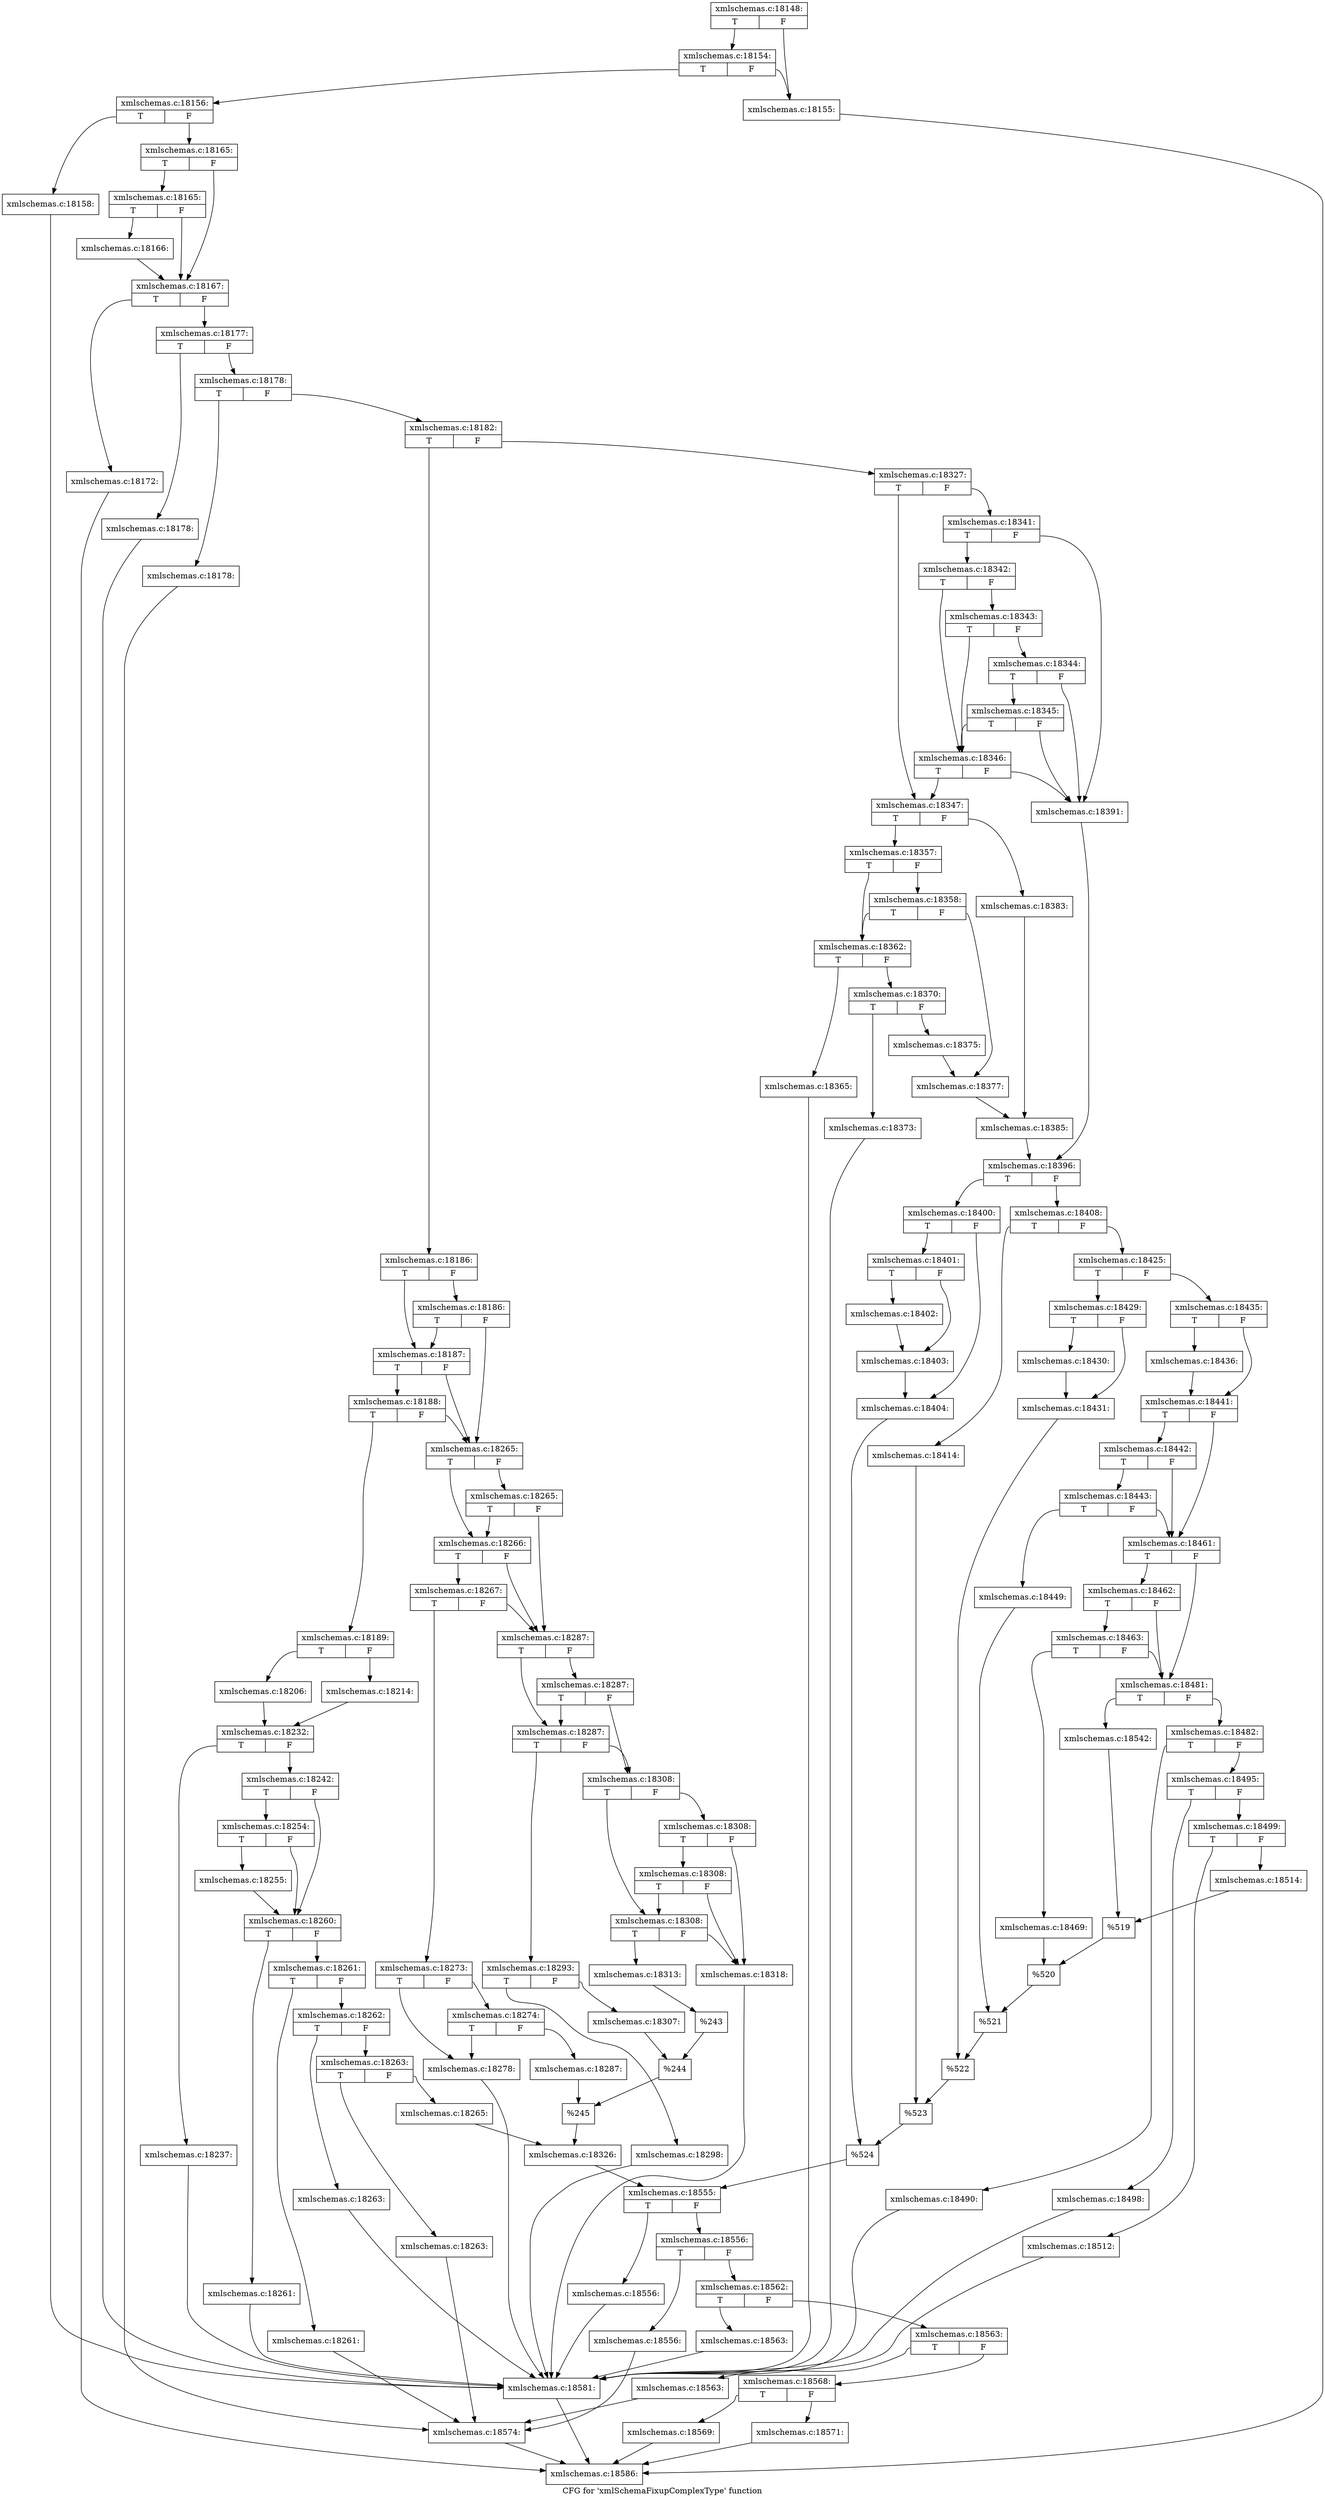 digraph "CFG for 'xmlSchemaFixupComplexType' function" {
	label="CFG for 'xmlSchemaFixupComplexType' function";

	Node0x525f700 [shape=record,label="{xmlschemas.c:18148:|{<s0>T|<s1>F}}"];
	Node0x525f700:s0 -> Node0x5260e20;
	Node0x525f700:s1 -> Node0x5260d80;
	Node0x5260e20 [shape=record,label="{xmlschemas.c:18154:|{<s0>T|<s1>F}}"];
	Node0x5260e20:s0 -> Node0x5260dd0;
	Node0x5260e20:s1 -> Node0x5260d80;
	Node0x5260d80 [shape=record,label="{xmlschemas.c:18155:}"];
	Node0x5260d80 -> Node0x5258260;
	Node0x5260dd0 [shape=record,label="{xmlschemas.c:18156:|{<s0>T|<s1>F}}"];
	Node0x5260dd0:s0 -> Node0x5261960;
	Node0x5260dd0:s1 -> Node0x52619b0;
	Node0x5261960 [shape=record,label="{xmlschemas.c:18158:}"];
	Node0x5261960 -> Node0x5262810;
	Node0x52619b0 [shape=record,label="{xmlschemas.c:18165:|{<s0>T|<s1>F}}"];
	Node0x52619b0:s0 -> Node0x5262a90;
	Node0x52619b0:s1 -> Node0x5262a40;
	Node0x5262a90 [shape=record,label="{xmlschemas.c:18165:|{<s0>T|<s1>F}}"];
	Node0x5262a90:s0 -> Node0x52629f0;
	Node0x5262a90:s1 -> Node0x5262a40;
	Node0x52629f0 [shape=record,label="{xmlschemas.c:18166:}"];
	Node0x52629f0 -> Node0x5262a40;
	Node0x5262a40 [shape=record,label="{xmlschemas.c:18167:|{<s0>T|<s1>F}}"];
	Node0x5262a40:s0 -> Node0x5263470;
	Node0x5262a40:s1 -> Node0x52634c0;
	Node0x5263470 [shape=record,label="{xmlschemas.c:18172:}"];
	Node0x5263470 -> Node0x5258260;
	Node0x52634c0 [shape=record,label="{xmlschemas.c:18177:|{<s0>T|<s1>F}}"];
	Node0x52634c0:s0 -> Node0x5264390;
	Node0x52634c0:s1 -> Node0x5264790;
	Node0x5264390 [shape=record,label="{xmlschemas.c:18178:}"];
	Node0x5264390 -> Node0x5262810;
	Node0x5264790 [shape=record,label="{xmlschemas.c:18178:|{<s0>T|<s1>F}}"];
	Node0x5264790:s0 -> Node0x52649b0;
	Node0x5264790:s1 -> Node0x5264a00;
	Node0x52649b0 [shape=record,label="{xmlschemas.c:18178:}"];
	Node0x52649b0 -> Node0x5264c20;
	Node0x5264a00 [shape=record,label="{xmlschemas.c:18182:|{<s0>T|<s1>F}}"];
	Node0x5264a00:s0 -> Node0x5264c70;
	Node0x5264a00:s1 -> Node0x5264d10;
	Node0x5264c70 [shape=record,label="{xmlschemas.c:18186:|{<s0>T|<s1>F}}"];
	Node0x5264c70:s0 -> Node0x5265170;
	Node0x5264c70:s1 -> Node0x52651c0;
	Node0x52651c0 [shape=record,label="{xmlschemas.c:18186:|{<s0>T|<s1>F}}"];
	Node0x52651c0:s0 -> Node0x5265170;
	Node0x52651c0:s1 -> Node0x52650d0;
	Node0x5265170 [shape=record,label="{xmlschemas.c:18187:|{<s0>T|<s1>F}}"];
	Node0x5265170:s0 -> Node0x5265120;
	Node0x5265170:s1 -> Node0x52650d0;
	Node0x5265120 [shape=record,label="{xmlschemas.c:18188:|{<s0>T|<s1>F}}"];
	Node0x5265120:s0 -> Node0x5265030;
	Node0x5265120:s1 -> Node0x52650d0;
	Node0x5265030 [shape=record,label="{xmlschemas.c:18189:|{<s0>T|<s1>F}}"];
	Node0x5265030:s0 -> Node0x52662e0;
	Node0x5265030:s1 -> Node0x5266380;
	Node0x52662e0 [shape=record,label="{xmlschemas.c:18206:}"];
	Node0x52662e0 -> Node0x5266330;
	Node0x5266380 [shape=record,label="{xmlschemas.c:18214:}"];
	Node0x5266380 -> Node0x5266330;
	Node0x5266330 [shape=record,label="{xmlschemas.c:18232:|{<s0>T|<s1>F}}"];
	Node0x5266330:s0 -> Node0x5267980;
	Node0x5266330:s1 -> Node0x52679d0;
	Node0x5267980 [shape=record,label="{xmlschemas.c:18237:}"];
	Node0x5267980 -> Node0x5262810;
	Node0x52679d0 [shape=record,label="{xmlschemas.c:18242:|{<s0>T|<s1>F}}"];
	Node0x52679d0:s0 -> Node0x5269180;
	Node0x52679d0:s1 -> Node0x5269130;
	Node0x5269180 [shape=record,label="{xmlschemas.c:18254:|{<s0>T|<s1>F}}"];
	Node0x5269180:s0 -> Node0x52690e0;
	Node0x5269180:s1 -> Node0x5269130;
	Node0x52690e0 [shape=record,label="{xmlschemas.c:18255:}"];
	Node0x52690e0 -> Node0x5269130;
	Node0x5269130 [shape=record,label="{xmlschemas.c:18260:|{<s0>T|<s1>F}}"];
	Node0x5269130:s0 -> Node0x5269d40;
	Node0x5269130:s1 -> Node0x5269d90;
	Node0x5269d40 [shape=record,label="{xmlschemas.c:18261:}"];
	Node0x5269d40 -> Node0x5262810;
	Node0x5269d90 [shape=record,label="{xmlschemas.c:18261:|{<s0>T|<s1>F}}"];
	Node0x5269d90:s0 -> Node0x526a010;
	Node0x5269d90:s1 -> Node0x526a060;
	Node0x526a010 [shape=record,label="{xmlschemas.c:18261:}"];
	Node0x526a010 -> Node0x5264c20;
	Node0x526a060 [shape=record,label="{xmlschemas.c:18262:|{<s0>T|<s1>F}}"];
	Node0x526a060:s0 -> Node0x526a5b0;
	Node0x526a060:s1 -> Node0x526a600;
	Node0x526a5b0 [shape=record,label="{xmlschemas.c:18263:}"];
	Node0x526a5b0 -> Node0x5262810;
	Node0x526a600 [shape=record,label="{xmlschemas.c:18263:|{<s0>T|<s1>F}}"];
	Node0x526a600:s0 -> Node0x526a880;
	Node0x526a600:s1 -> Node0x526a8d0;
	Node0x526a880 [shape=record,label="{xmlschemas.c:18263:}"];
	Node0x526a880 -> Node0x5264c20;
	Node0x526a8d0 [shape=record,label="{xmlschemas.c:18265:}"];
	Node0x526a8d0 -> Node0x5265080;
	Node0x52650d0 [shape=record,label="{xmlschemas.c:18265:|{<s0>T|<s1>F}}"];
	Node0x52650d0:s0 -> Node0x526adb0;
	Node0x52650d0:s1 -> Node0x526ae30;
	Node0x526ae30 [shape=record,label="{xmlschemas.c:18265:|{<s0>T|<s1>F}}"];
	Node0x526ae30:s0 -> Node0x526adb0;
	Node0x526ae30:s1 -> Node0x526ace0;
	Node0x526adb0 [shape=record,label="{xmlschemas.c:18266:|{<s0>T|<s1>F}}"];
	Node0x526adb0:s0 -> Node0x526ad30;
	Node0x526adb0:s1 -> Node0x526ace0;
	Node0x526ad30 [shape=record,label="{xmlschemas.c:18267:|{<s0>T|<s1>F}}"];
	Node0x526ad30:s0 -> Node0x526ac40;
	Node0x526ad30:s1 -> Node0x526ace0;
	Node0x526ac40 [shape=record,label="{xmlschemas.c:18273:|{<s0>T|<s1>F}}"];
	Node0x526ac40:s0 -> Node0x526ba70;
	Node0x526ac40:s1 -> Node0x526bb10;
	Node0x526bb10 [shape=record,label="{xmlschemas.c:18274:|{<s0>T|<s1>F}}"];
	Node0x526bb10:s0 -> Node0x526ba70;
	Node0x526bb10:s1 -> Node0x526bac0;
	Node0x526ba70 [shape=record,label="{xmlschemas.c:18278:}"];
	Node0x526ba70 -> Node0x5262810;
	Node0x526bac0 [shape=record,label="{xmlschemas.c:18287:}"];
	Node0x526bac0 -> Node0x526ac90;
	Node0x526ace0 [shape=record,label="{xmlschemas.c:18287:|{<s0>T|<s1>F}}"];
	Node0x526ace0:s0 -> Node0x526cdf0;
	Node0x526ace0:s1 -> Node0x526ce70;
	Node0x526ce70 [shape=record,label="{xmlschemas.c:18287:|{<s0>T|<s1>F}}"];
	Node0x526ce70:s0 -> Node0x526cdf0;
	Node0x526ce70:s1 -> Node0x526cda0;
	Node0x526cdf0 [shape=record,label="{xmlschemas.c:18287:|{<s0>T|<s1>F}}"];
	Node0x526cdf0:s0 -> Node0x526cd00;
	Node0x526cdf0:s1 -> Node0x526cda0;
	Node0x526cd00 [shape=record,label="{xmlschemas.c:18293:|{<s0>T|<s1>F}}"];
	Node0x526cd00:s0 -> Node0x526d780;
	Node0x526cd00:s1 -> Node0x526d7d0;
	Node0x526d780 [shape=record,label="{xmlschemas.c:18298:}"];
	Node0x526d780 -> Node0x5262810;
	Node0x526d7d0 [shape=record,label="{xmlschemas.c:18307:}"];
	Node0x526d7d0 -> Node0x526cd50;
	Node0x526cda0 [shape=record,label="{xmlschemas.c:18308:|{<s0>T|<s1>F}}"];
	Node0x526cda0:s0 -> Node0x526ea40;
	Node0x526cda0:s1 -> Node0x526eac0;
	Node0x526eac0 [shape=record,label="{xmlschemas.c:18308:|{<s0>T|<s1>F}}"];
	Node0x526eac0:s0 -> Node0x526ee10;
	Node0x526eac0:s1 -> Node0x526e9f0;
	Node0x526ee10 [shape=record,label="{xmlschemas.c:18308:|{<s0>T|<s1>F}}"];
	Node0x526ee10:s0 -> Node0x526ea40;
	Node0x526ee10:s1 -> Node0x526e9f0;
	Node0x526ea40 [shape=record,label="{xmlschemas.c:18308:|{<s0>T|<s1>F}}"];
	Node0x526ea40:s0 -> Node0x526e950;
	Node0x526ea40:s1 -> Node0x526e9f0;
	Node0x526e950 [shape=record,label="{xmlschemas.c:18313:}"];
	Node0x526e950 -> Node0x526e9a0;
	Node0x526e9f0 [shape=record,label="{xmlschemas.c:18318:}"];
	Node0x526e9f0 -> Node0x5262810;
	Node0x526e9a0 [shape=record,label="{%243}"];
	Node0x526e9a0 -> Node0x526cd50;
	Node0x526cd50 [shape=record,label="{%244}"];
	Node0x526cd50 -> Node0x526ac90;
	Node0x526ac90 [shape=record,label="{%245}"];
	Node0x526ac90 -> Node0x5265080;
	Node0x5265080 [shape=record,label="{xmlschemas.c:18326:}"];
	Node0x5265080 -> Node0x5264cc0;
	Node0x5264d10 [shape=record,label="{xmlschemas.c:18327:|{<s0>T|<s1>F}}"];
	Node0x5264d10:s0 -> Node0x5270f90;
	Node0x5264d10:s1 -> Node0x5271080;
	Node0x5271080 [shape=record,label="{xmlschemas.c:18341:|{<s0>T|<s1>F}}"];
	Node0x5271080:s0 -> Node0x52713e0;
	Node0x5271080:s1 -> Node0x5271030;
	Node0x52713e0 [shape=record,label="{xmlschemas.c:18342:|{<s0>T|<s1>F}}"];
	Node0x52713e0:s0 -> Node0x5271390;
	Node0x52713e0:s1 -> Node0x5271810;
	Node0x5271810 [shape=record,label="{xmlschemas.c:18343:|{<s0>T|<s1>F}}"];
	Node0x5271810:s0 -> Node0x5271390;
	Node0x5271810:s1 -> Node0x5271790;
	Node0x5271790 [shape=record,label="{xmlschemas.c:18344:|{<s0>T|<s1>F}}"];
	Node0x5271790:s0 -> Node0x5272150;
	Node0x5271790:s1 -> Node0x5271030;
	Node0x5272150 [shape=record,label="{xmlschemas.c:18345:|{<s0>T|<s1>F}}"];
	Node0x5272150:s0 -> Node0x5271390;
	Node0x5272150:s1 -> Node0x5271030;
	Node0x5271390 [shape=record,label="{xmlschemas.c:18346:|{<s0>T|<s1>F}}"];
	Node0x5271390:s0 -> Node0x5270f90;
	Node0x5271390:s1 -> Node0x5271030;
	Node0x5270f90 [shape=record,label="{xmlschemas.c:18347:|{<s0>T|<s1>F}}"];
	Node0x5270f90:s0 -> Node0x5272f00;
	Node0x5270f90:s1 -> Node0x5272fa0;
	Node0x5272f00 [shape=record,label="{xmlschemas.c:18357:|{<s0>T|<s1>F}}"];
	Node0x5272f00:s0 -> Node0x5273450;
	Node0x5272f00:s1 -> Node0x52734f0;
	Node0x52734f0 [shape=record,label="{xmlschemas.c:18358:|{<s0>T|<s1>F}}"];
	Node0x52734f0:s0 -> Node0x5273450;
	Node0x52734f0:s1 -> Node0x52734a0;
	Node0x5273450 [shape=record,label="{xmlschemas.c:18362:|{<s0>T|<s1>F}}"];
	Node0x5273450:s0 -> Node0x5274170;
	Node0x5273450:s1 -> Node0x52741c0;
	Node0x5274170 [shape=record,label="{xmlschemas.c:18365:}"];
	Node0x5274170 -> Node0x5262810;
	Node0x52741c0 [shape=record,label="{xmlschemas.c:18370:|{<s0>T|<s1>F}}"];
	Node0x52741c0:s0 -> Node0x5274d50;
	Node0x52741c0:s1 -> Node0x5274da0;
	Node0x5274d50 [shape=record,label="{xmlschemas.c:18373:}"];
	Node0x5274d50 -> Node0x5262810;
	Node0x5274da0 [shape=record,label="{xmlschemas.c:18375:}"];
	Node0x5274da0 -> Node0x52734a0;
	Node0x52734a0 [shape=record,label="{xmlschemas.c:18377:}"];
	Node0x52734a0 -> Node0x5272f50;
	Node0x5272fa0 [shape=record,label="{xmlschemas.c:18383:}"];
	Node0x5272fa0 -> Node0x5272f50;
	Node0x5272f50 [shape=record,label="{xmlschemas.c:18385:}"];
	Node0x5272f50 -> Node0x5270fe0;
	Node0x5271030 [shape=record,label="{xmlschemas.c:18391:}"];
	Node0x5271030 -> Node0x5270fe0;
	Node0x5270fe0 [shape=record,label="{xmlschemas.c:18396:|{<s0>T|<s1>F}}"];
	Node0x5270fe0:s0 -> Node0x5276310;
	Node0x5270fe0:s1 -> Node0x52763b0;
	Node0x5276310 [shape=record,label="{xmlschemas.c:18400:|{<s0>T|<s1>F}}"];
	Node0x5276310:s0 -> Node0x5276830;
	Node0x5276310:s1 -> Node0x5276880;
	Node0x5276830 [shape=record,label="{xmlschemas.c:18401:|{<s0>T|<s1>F}}"];
	Node0x5276830:s0 -> Node0x5276d70;
	Node0x5276830:s1 -> Node0x5276dc0;
	Node0x5276d70 [shape=record,label="{xmlschemas.c:18402:}"];
	Node0x5276d70 -> Node0x5276dc0;
	Node0x5276dc0 [shape=record,label="{xmlschemas.c:18403:}"];
	Node0x5276dc0 -> Node0x5276880;
	Node0x5276880 [shape=record,label="{xmlschemas.c:18404:}"];
	Node0x5276880 -> Node0x5276360;
	Node0x52763b0 [shape=record,label="{xmlschemas.c:18408:|{<s0>T|<s1>F}}"];
	Node0x52763b0:s0 -> Node0x52776f0;
	Node0x52763b0:s1 -> Node0x5277790;
	Node0x52776f0 [shape=record,label="{xmlschemas.c:18414:}"];
	Node0x52776f0 -> Node0x5277740;
	Node0x5277790 [shape=record,label="{xmlschemas.c:18425:|{<s0>T|<s1>F}}"];
	Node0x5277790:s0 -> Node0x5278850;
	Node0x5277790:s1 -> Node0x52788f0;
	Node0x5278850 [shape=record,label="{xmlschemas.c:18429:|{<s0>T|<s1>F}}"];
	Node0x5278850:s0 -> Node0x5278de0;
	Node0x5278850:s1 -> Node0x5278e30;
	Node0x5278de0 [shape=record,label="{xmlschemas.c:18430:}"];
	Node0x5278de0 -> Node0x5278e30;
	Node0x5278e30 [shape=record,label="{xmlschemas.c:18431:}"];
	Node0x5278e30 -> Node0x52788a0;
	Node0x52788f0 [shape=record,label="{xmlschemas.c:18435:|{<s0>T|<s1>F}}"];
	Node0x52788f0:s0 -> Node0x5279670;
	Node0x52788f0:s1 -> Node0x52796c0;
	Node0x5279670 [shape=record,label="{xmlschemas.c:18436:}"];
	Node0x5279670 -> Node0x52796c0;
	Node0x52796c0 [shape=record,label="{xmlschemas.c:18441:|{<s0>T|<s1>F}}"];
	Node0x52796c0:s0 -> Node0x5279fa0;
	Node0x52796c0:s1 -> Node0x5279ed0;
	Node0x5279fa0 [shape=record,label="{xmlschemas.c:18442:|{<s0>T|<s1>F}}"];
	Node0x5279fa0:s0 -> Node0x5279f20;
	Node0x5279fa0:s1 -> Node0x5279ed0;
	Node0x5279f20 [shape=record,label="{xmlschemas.c:18443:|{<s0>T|<s1>F}}"];
	Node0x5279f20:s0 -> Node0x5279e30;
	Node0x5279f20:s1 -> Node0x5279ed0;
	Node0x5279e30 [shape=record,label="{xmlschemas.c:18449:}"];
	Node0x5279e30 -> Node0x5279e80;
	Node0x5279ed0 [shape=record,label="{xmlschemas.c:18461:|{<s0>T|<s1>F}}"];
	Node0x5279ed0:s0 -> Node0x527b870;
	Node0x5279ed0:s1 -> Node0x527b7a0;
	Node0x527b870 [shape=record,label="{xmlschemas.c:18462:|{<s0>T|<s1>F}}"];
	Node0x527b870:s0 -> Node0x527b7f0;
	Node0x527b870:s1 -> Node0x527b7a0;
	Node0x527b7f0 [shape=record,label="{xmlschemas.c:18463:|{<s0>T|<s1>F}}"];
	Node0x527b7f0:s0 -> Node0x527b700;
	Node0x527b7f0:s1 -> Node0x527b7a0;
	Node0x527b700 [shape=record,label="{xmlschemas.c:18469:}"];
	Node0x527b700 -> Node0x527b750;
	Node0x527b7a0 [shape=record,label="{xmlschemas.c:18481:|{<s0>T|<s1>F}}"];
	Node0x527b7a0:s0 -> Node0x527d080;
	Node0x527b7a0:s1 -> Node0x527cfe0;
	Node0x527cfe0 [shape=record,label="{xmlschemas.c:18482:|{<s0>T|<s1>F}}"];
	Node0x527cfe0:s0 -> Node0x527ddb0;
	Node0x527cfe0:s1 -> Node0x527de00;
	Node0x527ddb0 [shape=record,label="{xmlschemas.c:18490:}"];
	Node0x527ddb0 -> Node0x5262810;
	Node0x527de00 [shape=record,label="{xmlschemas.c:18495:|{<s0>T|<s1>F}}"];
	Node0x527de00:s0 -> Node0x527e990;
	Node0x527de00:s1 -> Node0x527e9e0;
	Node0x527e990 [shape=record,label="{xmlschemas.c:18498:}"];
	Node0x527e990 -> Node0x5262810;
	Node0x527e9e0 [shape=record,label="{xmlschemas.c:18499:|{<s0>T|<s1>F}}"];
	Node0x527e9e0:s0 -> Node0x527ffe0;
	Node0x527e9e0:s1 -> Node0x5280030;
	Node0x527ffe0 [shape=record,label="{xmlschemas.c:18512:}"];
	Node0x527ffe0 -> Node0x5262810;
	Node0x5280030 [shape=record,label="{xmlschemas.c:18514:}"];
	Node0x5280030 -> Node0x527d030;
	Node0x527d080 [shape=record,label="{xmlschemas.c:18542:}"];
	Node0x527d080 -> Node0x527d030;
	Node0x527d030 [shape=record,label="{%519}"];
	Node0x527d030 -> Node0x527b750;
	Node0x527b750 [shape=record,label="{%520}"];
	Node0x527b750 -> Node0x5279e80;
	Node0x5279e80 [shape=record,label="{%521}"];
	Node0x5279e80 -> Node0x52788a0;
	Node0x52788a0 [shape=record,label="{%522}"];
	Node0x52788a0 -> Node0x5277740;
	Node0x5277740 [shape=record,label="{%523}"];
	Node0x5277740 -> Node0x5276360;
	Node0x5276360 [shape=record,label="{%524}"];
	Node0x5276360 -> Node0x5264cc0;
	Node0x5264cc0 [shape=record,label="{xmlschemas.c:18555:|{<s0>T|<s1>F}}"];
	Node0x5264cc0:s0 -> Node0x5282b40;
	Node0x5264cc0:s1 -> Node0x5282b90;
	Node0x5282b40 [shape=record,label="{xmlschemas.c:18556:}"];
	Node0x5282b40 -> Node0x5262810;
	Node0x5282b90 [shape=record,label="{xmlschemas.c:18556:|{<s0>T|<s1>F}}"];
	Node0x5282b90:s0 -> Node0x5282db0;
	Node0x5282b90:s1 -> Node0x5282e00;
	Node0x5282db0 [shape=record,label="{xmlschemas.c:18556:}"];
	Node0x5282db0 -> Node0x5264c20;
	Node0x5282e00 [shape=record,label="{xmlschemas.c:18562:|{<s0>T|<s1>F}}"];
	Node0x5282e00:s0 -> Node0x5282740;
	Node0x5282e00:s1 -> Node0x5283170;
	Node0x5282740 [shape=record,label="{xmlschemas.c:18563:}"];
	Node0x5282740 -> Node0x5262810;
	Node0x5283170 [shape=record,label="{xmlschemas.c:18563:|{<s0>T|<s1>F}}"];
	Node0x5283170:s0 -> Node0x5283750;
	Node0x5283170:s1 -> Node0x52837a0;
	Node0x5283750 [shape=record,label="{xmlschemas.c:18563:}"];
	Node0x5283750 -> Node0x5264c20;
	Node0x52837a0 [shape=record,label="{xmlschemas.c:18568:|{<s0>T|<s1>F}}"];
	Node0x52837a0:s0 -> Node0x52839c0;
	Node0x52837a0:s1 -> Node0x5283a60;
	Node0x52839c0 [shape=record,label="{xmlschemas.c:18569:}"];
	Node0x52839c0 -> Node0x5258260;
	Node0x5283a60 [shape=record,label="{xmlschemas.c:18571:}"];
	Node0x5283a60 -> Node0x5258260;
	Node0x5264c20 [shape=record,label="{xmlschemas.c:18574:}"];
	Node0x5264c20 -> Node0x5258260;
	Node0x5262810 [shape=record,label="{xmlschemas.c:18581:}"];
	Node0x5262810 -> Node0x5258260;
	Node0x5258260 [shape=record,label="{xmlschemas.c:18586:}"];
}
